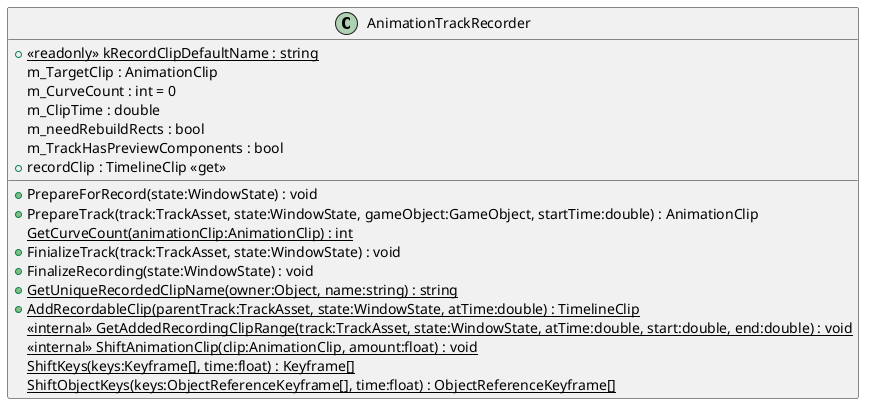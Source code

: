 @startuml
class AnimationTrackRecorder {
    + {static} <<readonly>> kRecordClipDefaultName : string
    m_TargetClip : AnimationClip
    m_CurveCount : int = 0
    m_ClipTime : double
    m_needRebuildRects : bool
    m_TrackHasPreviewComponents : bool
    + recordClip : TimelineClip <<get>>
    + PrepareForRecord(state:WindowState) : void
    + PrepareTrack(track:TrackAsset, state:WindowState, gameObject:GameObject, startTime:double) : AnimationClip
    {static} GetCurveCount(animationClip:AnimationClip) : int
    + FinializeTrack(track:TrackAsset, state:WindowState) : void
    + FinalizeRecording(state:WindowState) : void
    + {static} GetUniqueRecordedClipName(owner:Object, name:string) : string
    + {static} AddRecordableClip(parentTrack:TrackAsset, state:WindowState, atTime:double) : TimelineClip
    <<internal>> {static} GetAddedRecordingClipRange(track:TrackAsset, state:WindowState, atTime:double, start:double, end:double) : void
    <<internal>> {static} ShiftAnimationClip(clip:AnimationClip, amount:float) : void
    {static} ShiftKeys(keys:Keyframe[], time:float) : Keyframe[]
    {static} ShiftObjectKeys(keys:ObjectReferenceKeyframe[], time:float) : ObjectReferenceKeyframe[]
}
@enduml
